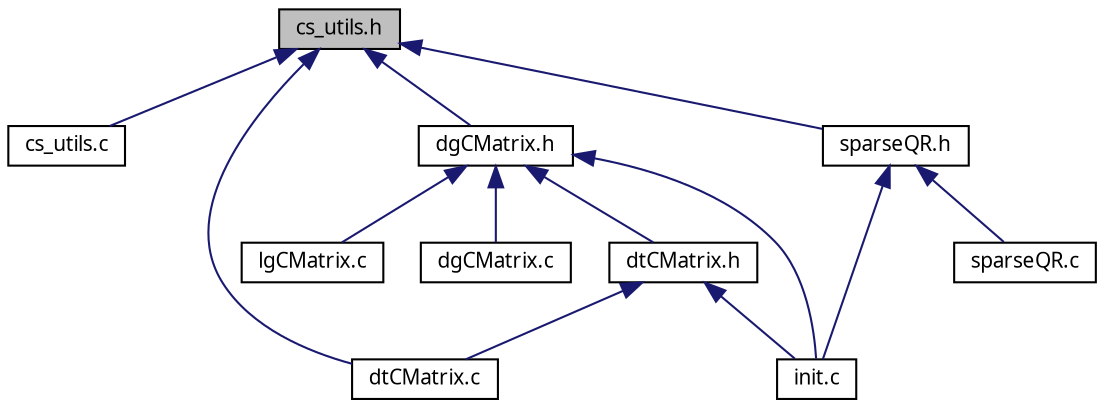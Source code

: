 digraph G
{
  edge [fontname="FreeSans.ttf",fontsize=10,labelfontname="FreeSans.ttf",labelfontsize=10];
  node [fontname="FreeSans.ttf",fontsize=10,shape=record];
  Node1 [label="cs_utils.h",height=0.2,width=0.4,color="black", fillcolor="grey75", style="filled" fontcolor="black"];
  Node1 -> Node2 [dir=back,color="midnightblue",fontsize=10,style="solid",fontname="FreeSans.ttf"];
  Node2 [label="cs_utils.c",height=0.2,width=0.4,color="black", fillcolor="white", style="filled",URL="$cs__utils_8c.html"];
  Node1 -> Node3 [dir=back,color="midnightblue",fontsize=10,style="solid",fontname="FreeSans.ttf"];
  Node3 [label="dgCMatrix.h",height=0.2,width=0.4,color="black", fillcolor="white", style="filled",URL="$dgCMatrix_8h.html"];
  Node3 -> Node4 [dir=back,color="midnightblue",fontsize=10,style="solid",fontname="FreeSans.ttf"];
  Node4 [label="dgCMatrix.c",height=0.2,width=0.4,color="black", fillcolor="white", style="filled",URL="$dgCMatrix_8c.html"];
  Node3 -> Node5 [dir=back,color="midnightblue",fontsize=10,style="solid",fontname="FreeSans.ttf"];
  Node5 [label="dtCMatrix.h",height=0.2,width=0.4,color="black", fillcolor="white", style="filled",URL="$dtCMatrix_8h.html"];
  Node5 -> Node6 [dir=back,color="midnightblue",fontsize=10,style="solid",fontname="FreeSans.ttf"];
  Node6 [label="dtCMatrix.c",height=0.2,width=0.4,color="black", fillcolor="white", style="filled",URL="$dtCMatrix_8c.html"];
  Node5 -> Node7 [dir=back,color="midnightblue",fontsize=10,style="solid",fontname="FreeSans.ttf"];
  Node7 [label="init.c",height=0.2,width=0.4,color="black", fillcolor="white", style="filled",URL="$init_8c.html"];
  Node3 -> Node7 [dir=back,color="midnightblue",fontsize=10,style="solid",fontname="FreeSans.ttf"];
  Node3 -> Node8 [dir=back,color="midnightblue",fontsize=10,style="solid",fontname="FreeSans.ttf"];
  Node8 [label="lgCMatrix.c",height=0.2,width=0.4,color="black", fillcolor="white", style="filled",URL="$lgCMatrix_8c.html"];
  Node1 -> Node6 [dir=back,color="midnightblue",fontsize=10,style="solid",fontname="FreeSans.ttf"];
  Node1 -> Node9 [dir=back,color="midnightblue",fontsize=10,style="solid",fontname="FreeSans.ttf"];
  Node9 [label="sparseQR.h",height=0.2,width=0.4,color="black", fillcolor="white", style="filled",URL="$sparseQR_8h.html"];
  Node9 -> Node7 [dir=back,color="midnightblue",fontsize=10,style="solid",fontname="FreeSans.ttf"];
  Node9 -> Node10 [dir=back,color="midnightblue",fontsize=10,style="solid",fontname="FreeSans.ttf"];
  Node10 [label="sparseQR.c",height=0.2,width=0.4,color="black", fillcolor="white", style="filled",URL="$sparseQR_8c.html"];
}
